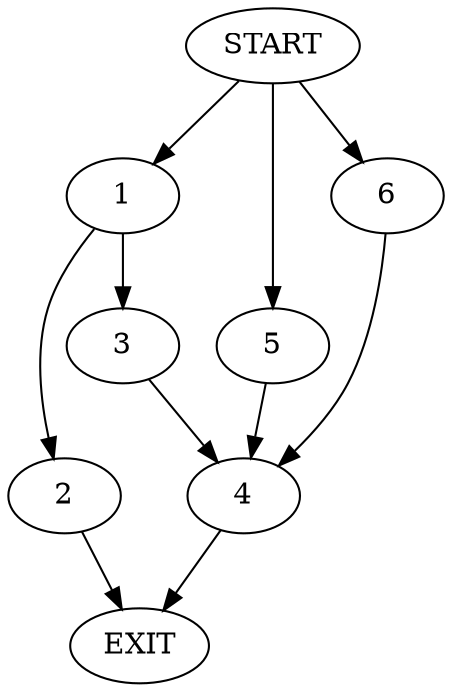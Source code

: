 digraph {
0 [label="START"]
7 [label="EXIT"]
0 -> 1
1 -> 2
1 -> 3
2 -> 7
3 -> 4
4 -> 7
0 -> 5
5 -> 4
0 -> 6
6 -> 4
}

